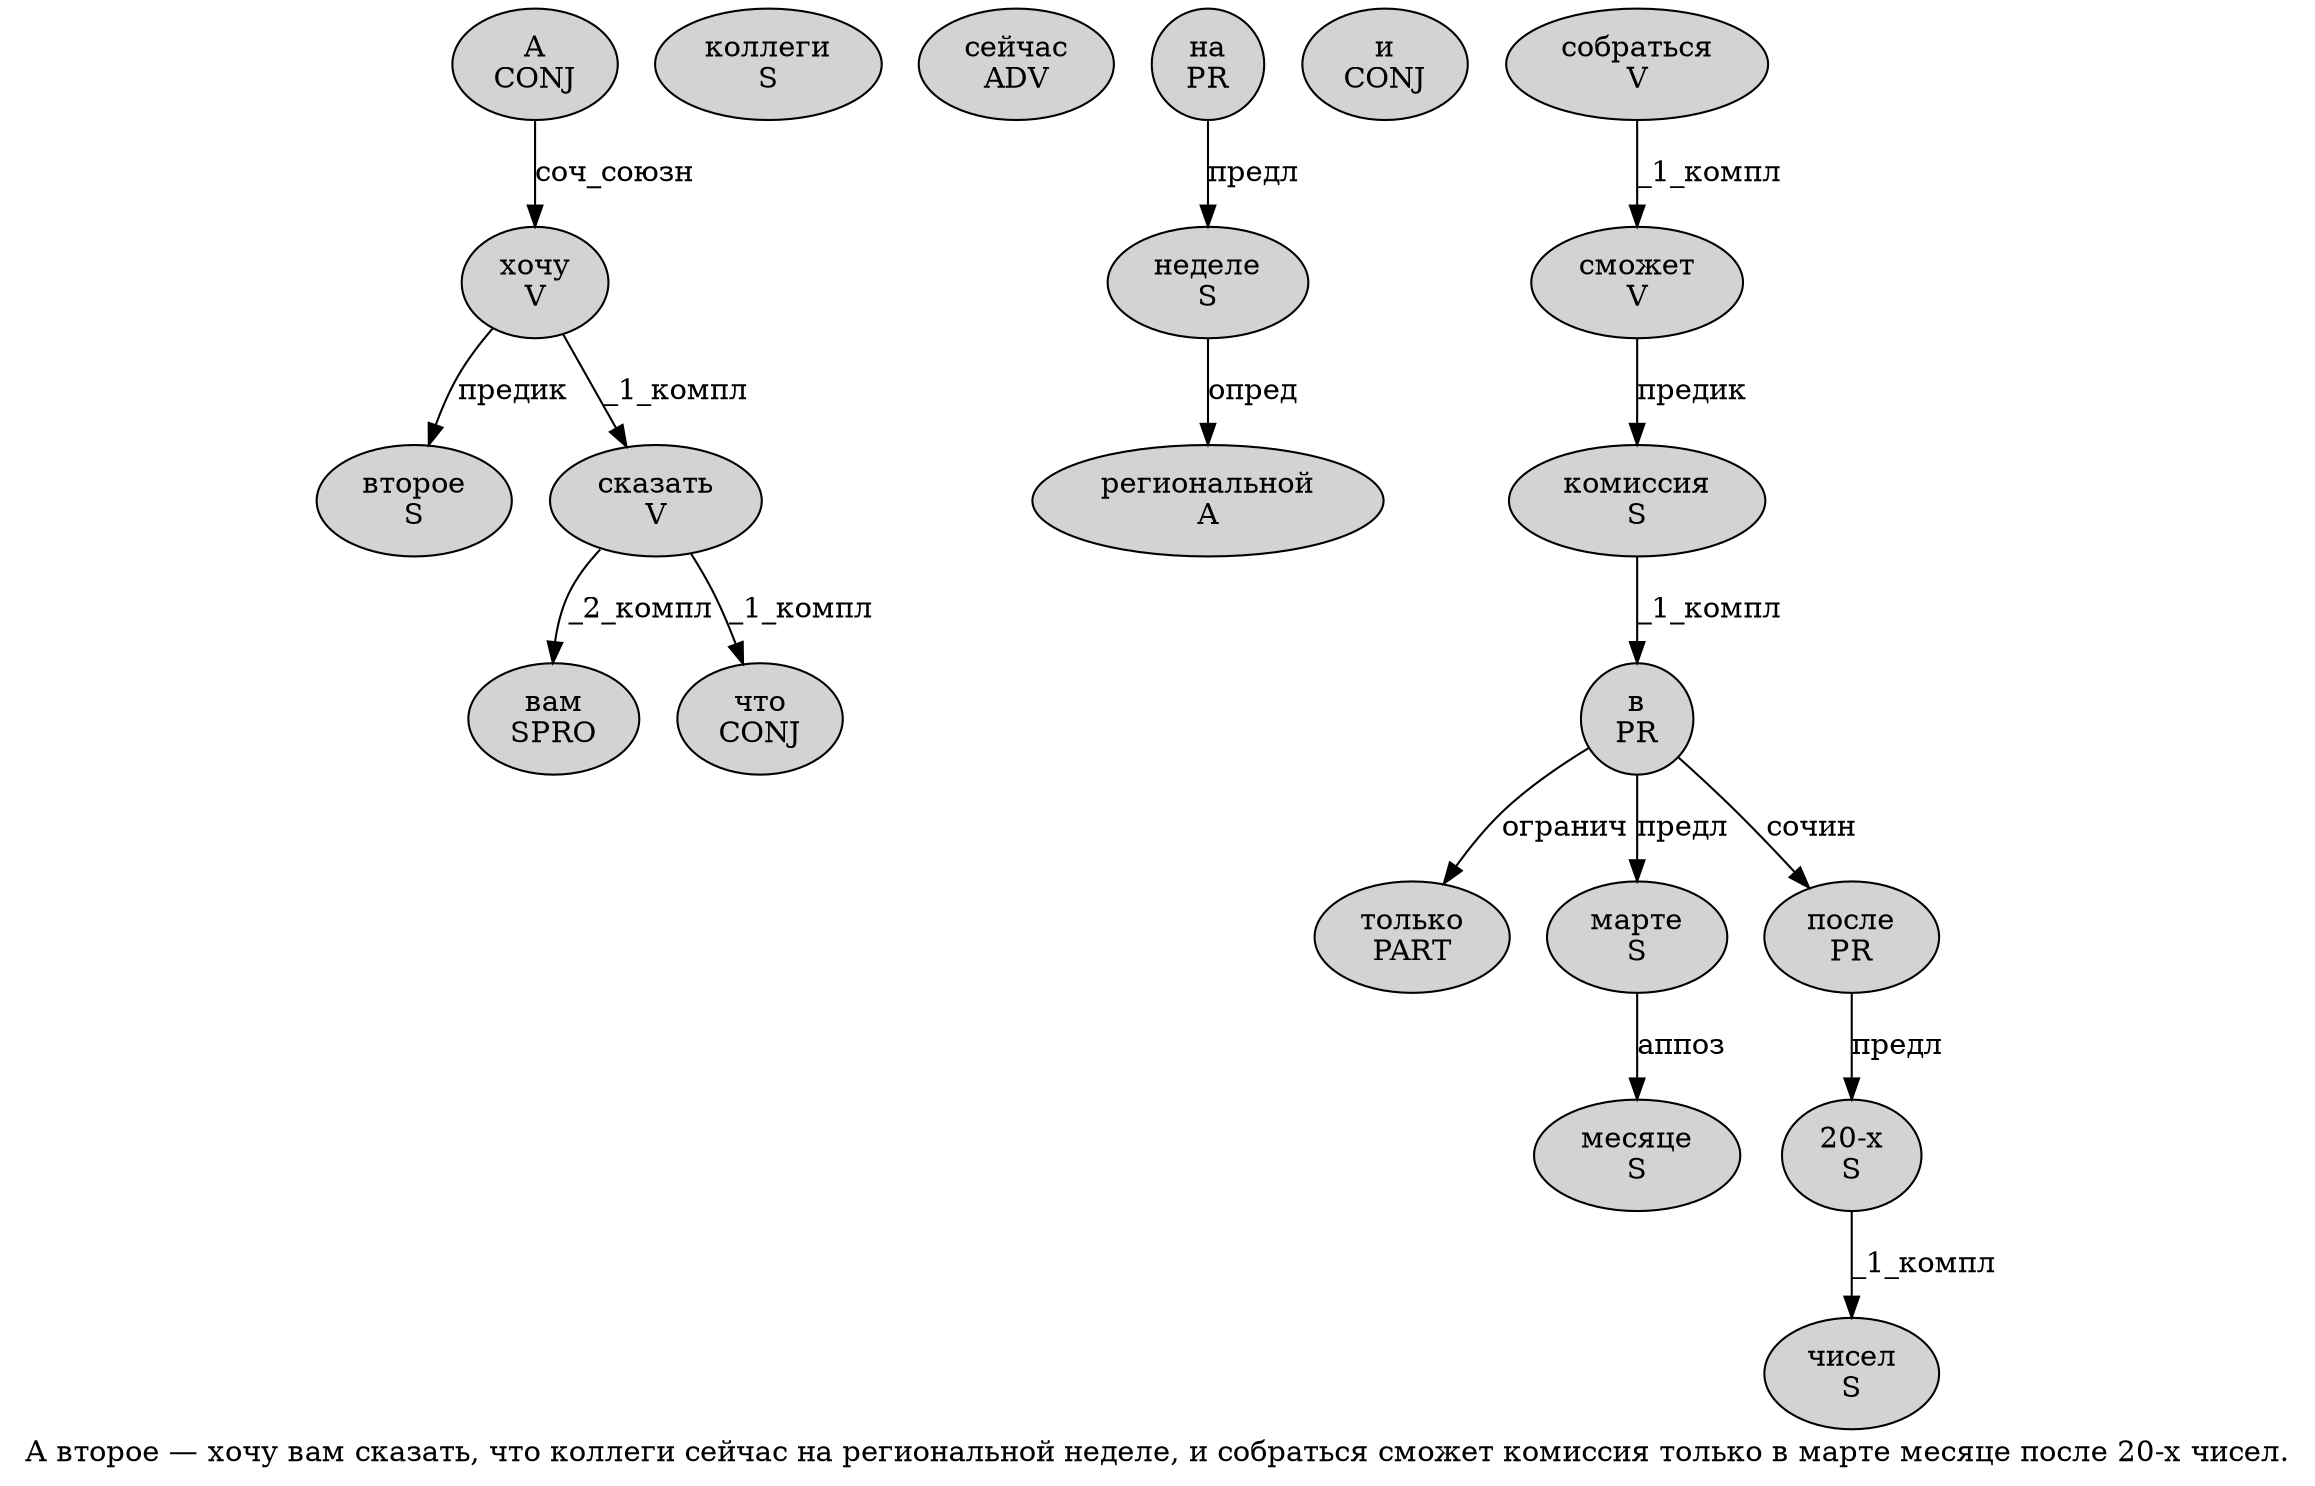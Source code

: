 digraph SENTENCE_545 {
	graph [label="А второе — хочу вам сказать, что коллеги сейчас на региональной неделе, и собраться сможет комиссия только в марте месяце после 20-х чисел."]
	node [style=filled]
		0 [label="А
CONJ" color="" fillcolor=lightgray penwidth=1 shape=ellipse]
		1 [label="второе
S" color="" fillcolor=lightgray penwidth=1 shape=ellipse]
		3 [label="хочу
V" color="" fillcolor=lightgray penwidth=1 shape=ellipse]
		4 [label="вам
SPRO" color="" fillcolor=lightgray penwidth=1 shape=ellipse]
		5 [label="сказать
V" color="" fillcolor=lightgray penwidth=1 shape=ellipse]
		7 [label="что
CONJ" color="" fillcolor=lightgray penwidth=1 shape=ellipse]
		8 [label="коллеги
S" color="" fillcolor=lightgray penwidth=1 shape=ellipse]
		9 [label="сейчас
ADV" color="" fillcolor=lightgray penwidth=1 shape=ellipse]
		10 [label="на
PR" color="" fillcolor=lightgray penwidth=1 shape=ellipse]
		11 [label="региональной
A" color="" fillcolor=lightgray penwidth=1 shape=ellipse]
		12 [label="неделе
S" color="" fillcolor=lightgray penwidth=1 shape=ellipse]
		14 [label="и
CONJ" color="" fillcolor=lightgray penwidth=1 shape=ellipse]
		15 [label="собраться
V" color="" fillcolor=lightgray penwidth=1 shape=ellipse]
		16 [label="сможет
V" color="" fillcolor=lightgray penwidth=1 shape=ellipse]
		17 [label="комиссия
S" color="" fillcolor=lightgray penwidth=1 shape=ellipse]
		18 [label="только
PART" color="" fillcolor=lightgray penwidth=1 shape=ellipse]
		19 [label="в
PR" color="" fillcolor=lightgray penwidth=1 shape=ellipse]
		20 [label="марте
S" color="" fillcolor=lightgray penwidth=1 shape=ellipse]
		21 [label="месяце
S" color="" fillcolor=lightgray penwidth=1 shape=ellipse]
		22 [label="после
PR" color="" fillcolor=lightgray penwidth=1 shape=ellipse]
		23 [label="20-х
S" color="" fillcolor=lightgray penwidth=1 shape=ellipse]
		24 [label="чисел
S" color="" fillcolor=lightgray penwidth=1 shape=ellipse]
			15 -> 16 [label="_1_компл"]
			17 -> 19 [label="_1_компл"]
			19 -> 18 [label="огранич"]
			19 -> 20 [label="предл"]
			19 -> 22 [label="сочин"]
			5 -> 4 [label="_2_компл"]
			5 -> 7 [label="_1_компл"]
			0 -> 3 [label="соч_союзн"]
			12 -> 11 [label="опред"]
			22 -> 23 [label="предл"]
			23 -> 24 [label="_1_компл"]
			20 -> 21 [label="аппоз"]
			3 -> 1 [label="предик"]
			3 -> 5 [label="_1_компл"]
			16 -> 17 [label="предик"]
			10 -> 12 [label="предл"]
}